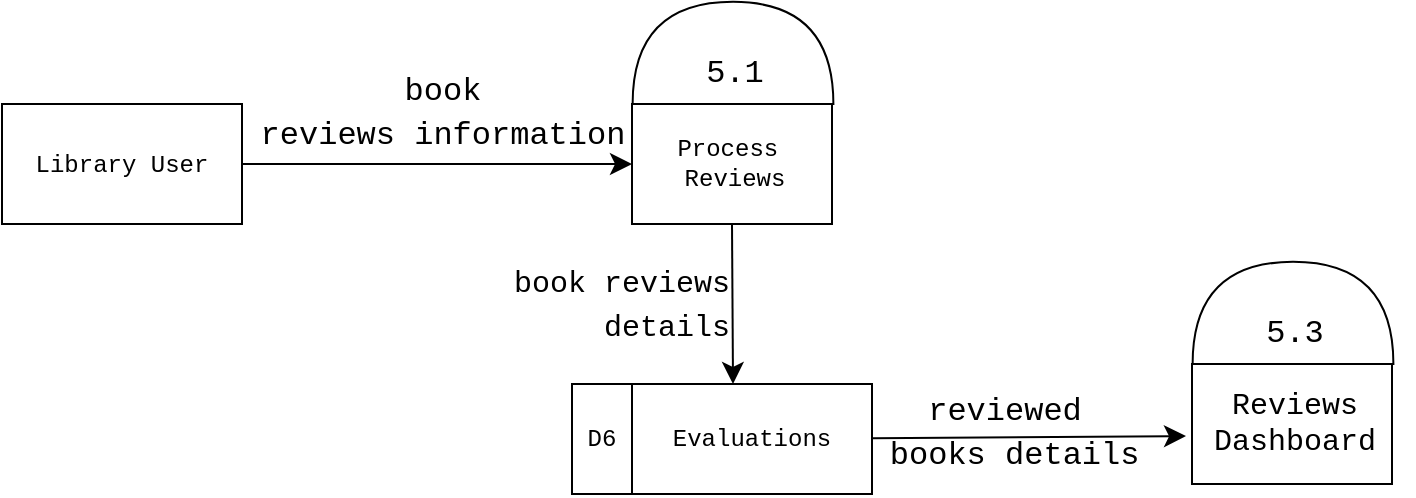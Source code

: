 <mxfile version="24.2.3" type="github">
  <diagram name="Page-1" id="PFMGe7QEmolLLC90X-iI">
    <mxGraphModel dx="1280" dy="1356" grid="1" gridSize="10" guides="1" tooltips="1" connect="1" arrows="1" fold="1" page="0" pageScale="1" pageWidth="827" pageHeight="1169" math="0" shadow="0">
      <root>
        <mxCell id="0" />
        <mxCell id="1" parent="0" />
        <mxCell id="5gjnAjUf21ZSRiq2C6Kl-1" value="" style="group;fontFamily=Courier New;" vertex="1" connectable="0" parent="1">
          <mxGeometry x="40.0" y="-520" width="150" height="55" as="geometry" />
        </mxCell>
        <mxCell id="5gjnAjUf21ZSRiq2C6Kl-2" value="Evaluations" style="whiteSpace=wrap;html=1;fontFamily=Courier New;" vertex="1" parent="5gjnAjUf21ZSRiq2C6Kl-1">
          <mxGeometry x="30" width="120" height="55" as="geometry" />
        </mxCell>
        <mxCell id="5gjnAjUf21ZSRiq2C6Kl-3" value="D6" style="rounded=0;whiteSpace=wrap;html=1;fontFamily=Courier New;" vertex="1" parent="5gjnAjUf21ZSRiq2C6Kl-1">
          <mxGeometry width="30" height="55" as="geometry" />
        </mxCell>
        <mxCell id="5gjnAjUf21ZSRiq2C6Kl-4" value="&lt;font face=&quot;Courier New&quot;&gt;Library User&lt;/font&gt;" style="rounded=0;whiteSpace=wrap;html=1;" vertex="1" parent="1">
          <mxGeometry x="-245" y="-660" width="120" height="60" as="geometry" />
        </mxCell>
        <mxCell id="5gjnAjUf21ZSRiq2C6Kl-5" value="" style="group;fontFamily=Courier New;" vertex="1" connectable="0" parent="1">
          <mxGeometry x="70" y="-711.08" width="110.51" height="111.08" as="geometry" />
        </mxCell>
        <mxCell id="5gjnAjUf21ZSRiq2C6Kl-6" value="" style="shape=or;whiteSpace=wrap;html=1;rotation=-90;fontFamily=Courier New;" vertex="1" parent="5gjnAjUf21ZSRiq2C6Kl-5">
          <mxGeometry x="24.96" y="-24.65" width="51.09" height="100.39" as="geometry" />
        </mxCell>
        <mxCell id="5gjnAjUf21ZSRiq2C6Kl-7" value="" style="group;fontFamily=Courier New;" vertex="1" connectable="0" parent="5gjnAjUf21ZSRiq2C6Kl-5">
          <mxGeometry y="21.08" width="110.51" height="90" as="geometry" />
        </mxCell>
        <mxCell id="5gjnAjUf21ZSRiq2C6Kl-8" value="" style="rounded=0;whiteSpace=wrap;html=1;fontFamily=Courier New;" vertex="1" parent="5gjnAjUf21ZSRiq2C6Kl-7">
          <mxGeometry y="30" width="100" height="60" as="geometry" />
        </mxCell>
        <mxCell id="5gjnAjUf21ZSRiq2C6Kl-9" style="edgeStyle=none;curved=1;rounded=0;orthogonalLoop=1;jettySize=auto;html=1;exitX=0;exitY=0.5;exitDx=0;exitDy=0;fontSize=12;startSize=8;endSize=8;fontFamily=Courier New;" edge="1" parent="5gjnAjUf21ZSRiq2C6Kl-7" source="5gjnAjUf21ZSRiq2C6Kl-8" target="5gjnAjUf21ZSRiq2C6Kl-8">
          <mxGeometry relative="1" as="geometry" />
        </mxCell>
        <mxCell id="5gjnAjUf21ZSRiq2C6Kl-10" value="5.1" style="text;html=1;align=center;verticalAlign=middle;resizable=0;points=[];autosize=1;strokeColor=none;fillColor=none;fontSize=16;fontFamily=Courier New;" vertex="1" parent="5gjnAjUf21ZSRiq2C6Kl-7">
          <mxGeometry x="25.51" width="50" height="30" as="geometry" />
        </mxCell>
        <mxCell id="5gjnAjUf21ZSRiq2C6Kl-11" value="&lt;div style=&quot;font-size: 12px;&quot;&gt;Process&amp;nbsp;&lt;/div&gt;&lt;div style=&quot;font-size: 12px;&quot;&gt;Reviews&lt;/div&gt;" style="text;html=1;align=center;verticalAlign=middle;resizable=0;points=[];autosize=1;strokeColor=none;fillColor=none;fontSize=16;fontFamily=Courier New;" vertex="1" parent="5gjnAjUf21ZSRiq2C6Kl-7">
          <mxGeometry x="10.51" y="40" width="80" height="40" as="geometry" />
        </mxCell>
        <mxCell id="5gjnAjUf21ZSRiq2C6Kl-12" value="" style="endArrow=classic;html=1;rounded=0;fontSize=12;startSize=8;endSize=8;curved=1;exitX=1;exitY=0.5;exitDx=0;exitDy=0;entryX=0;entryY=0.5;entryDx=0;entryDy=0;" edge="1" parent="1" source="5gjnAjUf21ZSRiq2C6Kl-4" target="5gjnAjUf21ZSRiq2C6Kl-8">
          <mxGeometry width="50" height="50" relative="1" as="geometry">
            <mxPoint x="-150" y="-680" as="sourcePoint" />
            <mxPoint x="-100" y="-730" as="targetPoint" />
          </mxGeometry>
        </mxCell>
        <mxCell id="5gjnAjUf21ZSRiq2C6Kl-20" value="&lt;font face=&quot;Courier New&quot;&gt;book&lt;/font&gt;&lt;div&gt;&lt;font face=&quot;Courier New&quot;&gt;reviews information&lt;/font&gt;&lt;/div&gt;" style="text;html=1;align=center;verticalAlign=middle;resizable=0;points=[];autosize=1;strokeColor=none;fillColor=none;fontSize=16;" vertex="1" parent="1">
          <mxGeometry x="-130" y="-685.54" width="210" height="60" as="geometry" />
        </mxCell>
        <mxCell id="5gjnAjUf21ZSRiq2C6Kl-21" value="" style="endArrow=classic;html=1;rounded=0;fontSize=12;startSize=8;endSize=8;curved=1;entryX=1;entryY=0.5;entryDx=0;entryDy=0;entryPerimeter=0;" edge="1" parent="1">
          <mxGeometry width="50" height="50" relative="1" as="geometry">
            <mxPoint x="120" y="-600" as="sourcePoint" />
            <mxPoint x="120.505" y="-520.0" as="targetPoint" />
          </mxGeometry>
        </mxCell>
        <mxCell id="5gjnAjUf21ZSRiq2C6Kl-24" value="&lt;font face=&quot;Courier New&quot;&gt;&lt;span style=&quot;font-size: 15px;&quot;&gt;book reviews&lt;/span&gt;&lt;/font&gt;&lt;div&gt;&lt;font face=&quot;Courier New&quot;&gt;&lt;span style=&quot;font-size: 15px;&quot;&gt;details&lt;/span&gt;&lt;/font&gt;&lt;/div&gt;" style="text;html=1;align=right;verticalAlign=middle;resizable=0;points=[];autosize=1;strokeColor=none;fillColor=none;fontSize=16;" vertex="1" parent="1">
          <mxGeometry x="-10" y="-590" width="130" height="60" as="geometry" />
        </mxCell>
        <mxCell id="5gjnAjUf21ZSRiq2C6Kl-27" value="" style="group;fontFamily=Courier New;" vertex="1" connectable="0" parent="1">
          <mxGeometry x="350" y="-581.08" width="110.51" height="116.08" as="geometry" />
        </mxCell>
        <mxCell id="5gjnAjUf21ZSRiq2C6Kl-28" value="" style="shape=or;whiteSpace=wrap;html=1;rotation=-90;fontFamily=Courier New;" vertex="1" parent="5gjnAjUf21ZSRiq2C6Kl-27">
          <mxGeometry x="24.96" y="-24.65" width="51.09" height="100.39" as="geometry" />
        </mxCell>
        <mxCell id="5gjnAjUf21ZSRiq2C6Kl-29" value="" style="group;fontFamily=Courier New;" vertex="1" connectable="0" parent="5gjnAjUf21ZSRiq2C6Kl-27">
          <mxGeometry y="21.08" width="110.51" height="95" as="geometry" />
        </mxCell>
        <mxCell id="5gjnAjUf21ZSRiq2C6Kl-30" value="" style="rounded=0;whiteSpace=wrap;html=1;fontFamily=Courier New;" vertex="1" parent="5gjnAjUf21ZSRiq2C6Kl-29">
          <mxGeometry y="30" width="100" height="60" as="geometry" />
        </mxCell>
        <mxCell id="5gjnAjUf21ZSRiq2C6Kl-31" style="edgeStyle=none;curved=1;rounded=0;orthogonalLoop=1;jettySize=auto;html=1;exitX=0;exitY=0.5;exitDx=0;exitDy=0;fontSize=12;startSize=8;endSize=8;fontFamily=Courier New;" edge="1" parent="5gjnAjUf21ZSRiq2C6Kl-29" source="5gjnAjUf21ZSRiq2C6Kl-30" target="5gjnAjUf21ZSRiq2C6Kl-30">
          <mxGeometry relative="1" as="geometry" />
        </mxCell>
        <mxCell id="5gjnAjUf21ZSRiq2C6Kl-32" value="5.3" style="text;html=1;align=center;verticalAlign=middle;resizable=0;points=[];autosize=1;strokeColor=none;fillColor=none;fontSize=16;fontFamily=Courier New;" vertex="1" parent="5gjnAjUf21ZSRiq2C6Kl-29">
          <mxGeometry x="25.51" width="50" height="30" as="geometry" />
        </mxCell>
        <mxCell id="5gjnAjUf21ZSRiq2C6Kl-33" value="&lt;div style=&quot;font-size: 15px;&quot;&gt;Reviews&lt;/div&gt;&lt;div style=&quot;font-size: 15px;&quot;&gt;Dashboard&lt;/div&gt;" style="text;html=1;align=center;verticalAlign=middle;resizable=0;points=[];autosize=1;strokeColor=none;fillColor=none;fontSize=16;fontFamily=Courier New;" vertex="1" parent="5gjnAjUf21ZSRiq2C6Kl-29">
          <mxGeometry x="0.51" y="35" width="100" height="50" as="geometry" />
        </mxCell>
        <mxCell id="5gjnAjUf21ZSRiq2C6Kl-37" value="" style="edgeStyle=none;curved=1;rounded=0;orthogonalLoop=1;jettySize=auto;html=1;fontSize=12;startSize=8;endSize=8;entryX=-0.03;entryY=0.601;entryDx=0;entryDy=0;entryPerimeter=0;" edge="1" parent="1" source="5gjnAjUf21ZSRiq2C6Kl-2" target="5gjnAjUf21ZSRiq2C6Kl-30">
          <mxGeometry relative="1" as="geometry" />
        </mxCell>
        <mxCell id="5gjnAjUf21ZSRiq2C6Kl-38" value="&lt;font face=&quot;Courier New&quot;&gt;reviewed&lt;/font&gt;&lt;div&gt;&lt;font face=&quot;Courier New&quot;&gt;&amp;nbsp;books details&lt;/font&gt;&lt;/div&gt;" style="text;html=1;align=center;verticalAlign=middle;resizable=0;points=[];autosize=1;strokeColor=none;fillColor=none;fontSize=16;" vertex="1" parent="1">
          <mxGeometry x="176" y="-526" width="160" height="60" as="geometry" />
        </mxCell>
      </root>
    </mxGraphModel>
  </diagram>
</mxfile>
